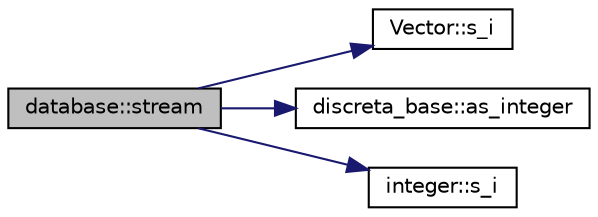 digraph "database::stream"
{
  edge [fontname="Helvetica",fontsize="10",labelfontname="Helvetica",labelfontsize="10"];
  node [fontname="Helvetica",fontsize="10",shape=record];
  rankdir="LR";
  Node3769 [label="database::stream",height=0.2,width=0.4,color="black", fillcolor="grey75", style="filled", fontcolor="black"];
  Node3769 -> Node3770 [color="midnightblue",fontsize="10",style="solid",fontname="Helvetica"];
  Node3770 [label="Vector::s_i",height=0.2,width=0.4,color="black", fillcolor="white", style="filled",URL="$d5/db2/class_vector.html#a1c4fe1752523df8119f70dd550244871"];
  Node3769 -> Node3771 [color="midnightblue",fontsize="10",style="solid",fontname="Helvetica"];
  Node3771 [label="discreta_base::as_integer",height=0.2,width=0.4,color="black", fillcolor="white", style="filled",URL="$d7/d71/classdiscreta__base.html#a00d7691eaf874fd283d942692fe8dd26"];
  Node3769 -> Node3772 [color="midnightblue",fontsize="10",style="solid",fontname="Helvetica"];
  Node3772 [label="integer::s_i",height=0.2,width=0.4,color="black", fillcolor="white", style="filled",URL="$d0/de5/classinteger.html#adf28e9f94d4c844adaa950deeb80b904"];
}

